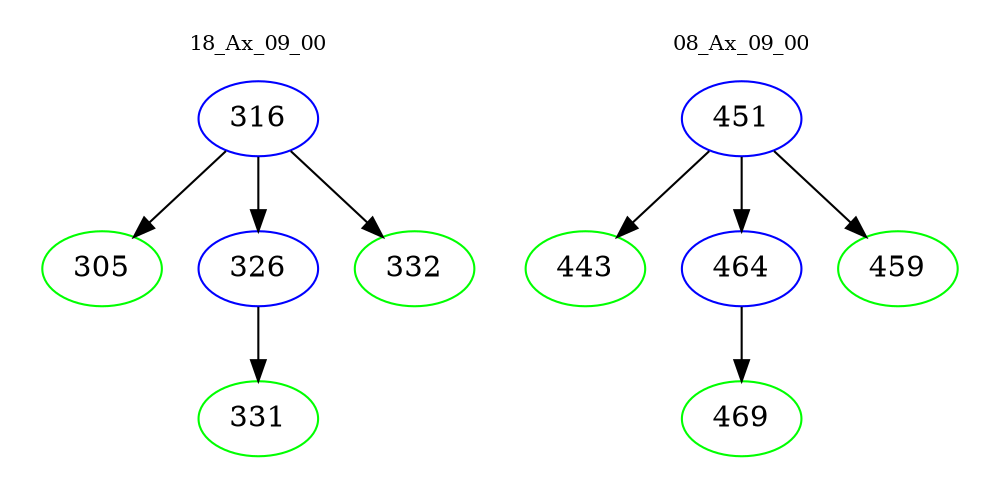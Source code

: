 digraph{
subgraph cluster_0 {
color = white
label = "18_Ax_09_00";
fontsize=10;
T0_316 [label="316", color="blue"]
T0_316 -> T0_305 [color="black"]
T0_305 [label="305", color="green"]
T0_316 -> T0_326 [color="black"]
T0_326 [label="326", color="blue"]
T0_326 -> T0_331 [color="black"]
T0_331 [label="331", color="green"]
T0_316 -> T0_332 [color="black"]
T0_332 [label="332", color="green"]
}
subgraph cluster_1 {
color = white
label = "08_Ax_09_00";
fontsize=10;
T1_451 [label="451", color="blue"]
T1_451 -> T1_443 [color="black"]
T1_443 [label="443", color="green"]
T1_451 -> T1_464 [color="black"]
T1_464 [label="464", color="blue"]
T1_464 -> T1_469 [color="black"]
T1_469 [label="469", color="green"]
T1_451 -> T1_459 [color="black"]
T1_459 [label="459", color="green"]
}
}
